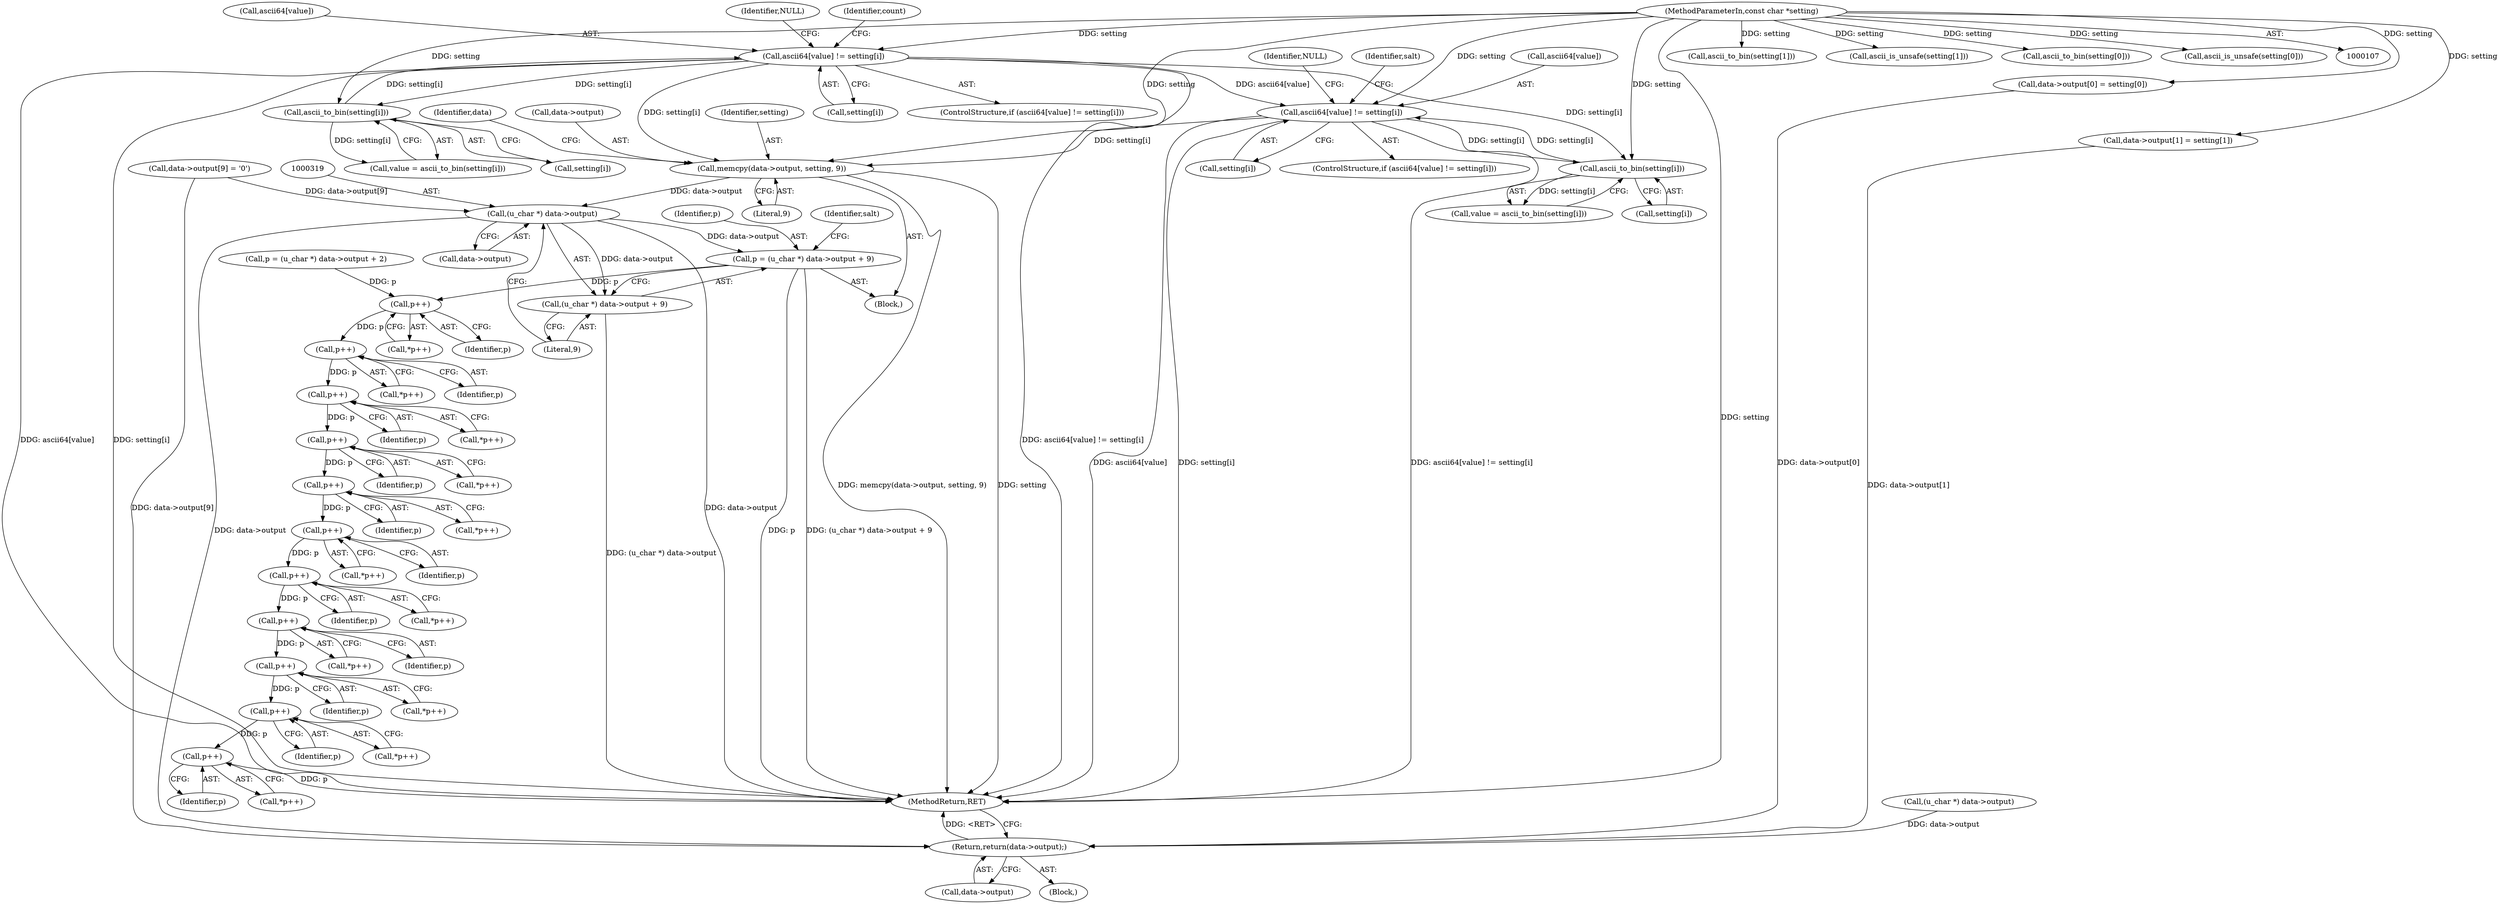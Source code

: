 digraph "0_php_aab49e934de1fff046e659cbec46e3d053b41c34@API" {
"1000302" [label="(Call,memcpy(data->output, setting, 9))"];
"1000233" [label="(Call,ascii64[value] != setting[i])"];
"1000188" [label="(Call,ascii64[value] != setting[i])"];
"1000183" [label="(Call,ascii_to_bin(setting[i]))"];
"1000109" [label="(MethodParameterIn,const char *setting)"];
"1000228" [label="(Call,ascii_to_bin(setting[i]))"];
"1000318" [label="(Call,(u_char *) data->output)"];
"1000315" [label="(Call,p = (u_char *) data->output + 9)"];
"1000403" [label="(Call,p++)"];
"1000414" [label="(Call,p++)"];
"1000425" [label="(Call,p++)"];
"1000436" [label="(Call,p++)"];
"1000456" [label="(Call,p++)"];
"1000467" [label="(Call,p++)"];
"1000478" [label="(Call,p++)"];
"1000489" [label="(Call,p++)"];
"1000503" [label="(Call,p++)"];
"1000514" [label="(Call,p++)"];
"1000525" [label="(Call,p++)"];
"1000317" [label="(Call,(u_char *) data->output + 9)"];
"1000536" [label="(Return,return(data->output);)"];
"1000457" [label="(Identifier,p)"];
"1000479" [label="(Identifier,p)"];
"1000306" [label="(Identifier,setting)"];
"1000189" [label="(Call,ascii64[value])"];
"1000228" [label="(Call,ascii_to_bin(setting[i]))"];
"1000372" [label="(Call,p = (u_char *) data->output + 2)"];
"1000467" [label="(Call,p++)"];
"1000315" [label="(Call,p = (u_char *) data->output + 9)"];
"1000316" [label="(Identifier,p)"];
"1000234" [label="(Call,ascii64[value])"];
"1000414" [label="(Call,p++)"];
"1000524" [label="(Call,*p++)"];
"1000318" [label="(Call,(u_char *) data->output)"];
"1000229" [label="(Call,setting[i])"];
"1000109" [label="(MethodParameterIn,const char *setting)"];
"1000196" [label="(Identifier,NULL)"];
"1000402" [label="(Call,*p++)"];
"1000426" [label="(Identifier,p)"];
"1000466" [label="(Call,*p++)"];
"1000302" [label="(Call,memcpy(data->output, setting, 9))"];
"1000345" [label="(Call,ascii_to_bin(setting[1]))"];
"1000320" [label="(Call,data->output)"];
"1000489" [label="(Call,p++)"];
"1000504" [label="(Identifier,p)"];
"1000515" [label="(Identifier,p)"];
"1000526" [label="(Identifier,p)"];
"1000226" [label="(Call,value = ascii_to_bin(setting[i]))"];
"1000413" [label="(Call,*p++)"];
"1000488" [label="(Call,*p++)"];
"1000307" [label="(Literal,9)"];
"1000311" [label="(Identifier,data)"];
"1000233" [label="(Call,ascii64[value] != setting[i])"];
"1000503" [label="(Call,p++)"];
"1000237" [label="(Call,setting[i])"];
"1000477" [label="(Call,*p++)"];
"1000192" [label="(Call,setting[i])"];
"1000323" [label="(Literal,9)"];
"1000241" [label="(Identifier,NULL)"];
"1000354" [label="(Call,data->output[0] = setting[0])"];
"1000317" [label="(Call,(u_char *) data->output + 9)"];
"1000187" [label="(ControlStructure,if (ascii64[value] != setting[i]))"];
"1000437" [label="(Identifier,p)"];
"1000537" [label="(Call,data->output)"];
"1000514" [label="(Call,p++)"];
"1000181" [label="(Call,value = ascii_to_bin(setting[i]))"];
"1000308" [label="(Call,data->output[9] = '\0')"];
"1000536" [label="(Return,return(data->output);)"];
"1000435" [label="(Call,*p++)"];
"1000111" [label="(Block,)"];
"1000404" [label="(Identifier,p)"];
"1000243" [label="(Identifier,salt)"];
"1000335" [label="(Call,ascii_is_unsafe(setting[1]))"];
"1000425" [label="(Call,p++)"];
"1000478" [label="(Call,p++)"];
"1000363" [label="(Call,data->output[1] = setting[1])"];
"1000424" [label="(Call,*p++)"];
"1000436" [label="(Call,p++)"];
"1000232" [label="(ControlStructure,if (ascii64[value] != setting[i]))"];
"1000382" [label="(Identifier,salt)"];
"1000525" [label="(Call,p++)"];
"1000165" [label="(Block,)"];
"1000455" [label="(Call,*p++)"];
"1000540" [label="(MethodReturn,RET)"];
"1000198" [label="(Identifier,count)"];
"1000456" [label="(Call,p++)"];
"1000303" [label="(Call,data->output)"];
"1000350" [label="(Call,ascii_to_bin(setting[0]))"];
"1000375" [label="(Call,(u_char *) data->output)"];
"1000184" [label="(Call,setting[i])"];
"1000468" [label="(Identifier,p)"];
"1000490" [label="(Identifier,p)"];
"1000183" [label="(Call,ascii_to_bin(setting[i]))"];
"1000415" [label="(Identifier,p)"];
"1000513" [label="(Call,*p++)"];
"1000502" [label="(Call,*p++)"];
"1000188" [label="(Call,ascii64[value] != setting[i])"];
"1000331" [label="(Call,ascii_is_unsafe(setting[0]))"];
"1000403" [label="(Call,p++)"];
"1000302" -> "1000165"  [label="AST: "];
"1000302" -> "1000307"  [label="CFG: "];
"1000303" -> "1000302"  [label="AST: "];
"1000306" -> "1000302"  [label="AST: "];
"1000307" -> "1000302"  [label="AST: "];
"1000311" -> "1000302"  [label="CFG: "];
"1000302" -> "1000540"  [label="DDG: setting"];
"1000302" -> "1000540"  [label="DDG: memcpy(data->output, setting, 9)"];
"1000233" -> "1000302"  [label="DDG: setting[i]"];
"1000188" -> "1000302"  [label="DDG: setting[i]"];
"1000109" -> "1000302"  [label="DDG: setting"];
"1000302" -> "1000318"  [label="DDG: data->output"];
"1000233" -> "1000232"  [label="AST: "];
"1000233" -> "1000237"  [label="CFG: "];
"1000234" -> "1000233"  [label="AST: "];
"1000237" -> "1000233"  [label="AST: "];
"1000241" -> "1000233"  [label="CFG: "];
"1000243" -> "1000233"  [label="CFG: "];
"1000233" -> "1000540"  [label="DDG: setting[i]"];
"1000233" -> "1000540"  [label="DDG: ascii64[value] != setting[i]"];
"1000233" -> "1000540"  [label="DDG: ascii64[value]"];
"1000233" -> "1000228"  [label="DDG: setting[i]"];
"1000188" -> "1000233"  [label="DDG: ascii64[value]"];
"1000228" -> "1000233"  [label="DDG: setting[i]"];
"1000109" -> "1000233"  [label="DDG: setting"];
"1000188" -> "1000187"  [label="AST: "];
"1000188" -> "1000192"  [label="CFG: "];
"1000189" -> "1000188"  [label="AST: "];
"1000192" -> "1000188"  [label="AST: "];
"1000196" -> "1000188"  [label="CFG: "];
"1000198" -> "1000188"  [label="CFG: "];
"1000188" -> "1000540"  [label="DDG: ascii64[value] != setting[i]"];
"1000188" -> "1000540"  [label="DDG: ascii64[value]"];
"1000188" -> "1000540"  [label="DDG: setting[i]"];
"1000188" -> "1000183"  [label="DDG: setting[i]"];
"1000183" -> "1000188"  [label="DDG: setting[i]"];
"1000109" -> "1000188"  [label="DDG: setting"];
"1000188" -> "1000228"  [label="DDG: setting[i]"];
"1000183" -> "1000181"  [label="AST: "];
"1000183" -> "1000184"  [label="CFG: "];
"1000184" -> "1000183"  [label="AST: "];
"1000181" -> "1000183"  [label="CFG: "];
"1000183" -> "1000181"  [label="DDG: setting[i]"];
"1000109" -> "1000183"  [label="DDG: setting"];
"1000109" -> "1000107"  [label="AST: "];
"1000109" -> "1000540"  [label="DDG: setting"];
"1000109" -> "1000228"  [label="DDG: setting"];
"1000109" -> "1000331"  [label="DDG: setting"];
"1000109" -> "1000335"  [label="DDG: setting"];
"1000109" -> "1000345"  [label="DDG: setting"];
"1000109" -> "1000350"  [label="DDG: setting"];
"1000109" -> "1000354"  [label="DDG: setting"];
"1000109" -> "1000363"  [label="DDG: setting"];
"1000228" -> "1000226"  [label="AST: "];
"1000228" -> "1000229"  [label="CFG: "];
"1000229" -> "1000228"  [label="AST: "];
"1000226" -> "1000228"  [label="CFG: "];
"1000228" -> "1000226"  [label="DDG: setting[i]"];
"1000318" -> "1000317"  [label="AST: "];
"1000318" -> "1000320"  [label="CFG: "];
"1000319" -> "1000318"  [label="AST: "];
"1000320" -> "1000318"  [label="AST: "];
"1000323" -> "1000318"  [label="CFG: "];
"1000318" -> "1000540"  [label="DDG: data->output"];
"1000318" -> "1000315"  [label="DDG: data->output"];
"1000318" -> "1000317"  [label="DDG: data->output"];
"1000308" -> "1000318"  [label="DDG: data->output[9]"];
"1000318" -> "1000536"  [label="DDG: data->output"];
"1000315" -> "1000165"  [label="AST: "];
"1000315" -> "1000317"  [label="CFG: "];
"1000316" -> "1000315"  [label="AST: "];
"1000317" -> "1000315"  [label="AST: "];
"1000382" -> "1000315"  [label="CFG: "];
"1000315" -> "1000540"  [label="DDG: p"];
"1000315" -> "1000540"  [label="DDG: (u_char *) data->output + 9"];
"1000315" -> "1000403"  [label="DDG: p"];
"1000403" -> "1000402"  [label="AST: "];
"1000403" -> "1000404"  [label="CFG: "];
"1000404" -> "1000403"  [label="AST: "];
"1000402" -> "1000403"  [label="CFG: "];
"1000372" -> "1000403"  [label="DDG: p"];
"1000403" -> "1000414"  [label="DDG: p"];
"1000414" -> "1000413"  [label="AST: "];
"1000414" -> "1000415"  [label="CFG: "];
"1000415" -> "1000414"  [label="AST: "];
"1000413" -> "1000414"  [label="CFG: "];
"1000414" -> "1000425"  [label="DDG: p"];
"1000425" -> "1000424"  [label="AST: "];
"1000425" -> "1000426"  [label="CFG: "];
"1000426" -> "1000425"  [label="AST: "];
"1000424" -> "1000425"  [label="CFG: "];
"1000425" -> "1000436"  [label="DDG: p"];
"1000436" -> "1000435"  [label="AST: "];
"1000436" -> "1000437"  [label="CFG: "];
"1000437" -> "1000436"  [label="AST: "];
"1000435" -> "1000436"  [label="CFG: "];
"1000436" -> "1000456"  [label="DDG: p"];
"1000456" -> "1000455"  [label="AST: "];
"1000456" -> "1000457"  [label="CFG: "];
"1000457" -> "1000456"  [label="AST: "];
"1000455" -> "1000456"  [label="CFG: "];
"1000456" -> "1000467"  [label="DDG: p"];
"1000467" -> "1000466"  [label="AST: "];
"1000467" -> "1000468"  [label="CFG: "];
"1000468" -> "1000467"  [label="AST: "];
"1000466" -> "1000467"  [label="CFG: "];
"1000467" -> "1000478"  [label="DDG: p"];
"1000478" -> "1000477"  [label="AST: "];
"1000478" -> "1000479"  [label="CFG: "];
"1000479" -> "1000478"  [label="AST: "];
"1000477" -> "1000478"  [label="CFG: "];
"1000478" -> "1000489"  [label="DDG: p"];
"1000489" -> "1000488"  [label="AST: "];
"1000489" -> "1000490"  [label="CFG: "];
"1000490" -> "1000489"  [label="AST: "];
"1000488" -> "1000489"  [label="CFG: "];
"1000489" -> "1000503"  [label="DDG: p"];
"1000503" -> "1000502"  [label="AST: "];
"1000503" -> "1000504"  [label="CFG: "];
"1000504" -> "1000503"  [label="AST: "];
"1000502" -> "1000503"  [label="CFG: "];
"1000503" -> "1000514"  [label="DDG: p"];
"1000514" -> "1000513"  [label="AST: "];
"1000514" -> "1000515"  [label="CFG: "];
"1000515" -> "1000514"  [label="AST: "];
"1000513" -> "1000514"  [label="CFG: "];
"1000514" -> "1000525"  [label="DDG: p"];
"1000525" -> "1000524"  [label="AST: "];
"1000525" -> "1000526"  [label="CFG: "];
"1000526" -> "1000525"  [label="AST: "];
"1000524" -> "1000525"  [label="CFG: "];
"1000525" -> "1000540"  [label="DDG: p"];
"1000317" -> "1000323"  [label="CFG: "];
"1000323" -> "1000317"  [label="AST: "];
"1000317" -> "1000540"  [label="DDG: (u_char *) data->output"];
"1000536" -> "1000111"  [label="AST: "];
"1000536" -> "1000537"  [label="CFG: "];
"1000537" -> "1000536"  [label="AST: "];
"1000540" -> "1000536"  [label="CFG: "];
"1000536" -> "1000540"  [label="DDG: <RET>"];
"1000308" -> "1000536"  [label="DDG: data->output[9]"];
"1000375" -> "1000536"  [label="DDG: data->output"];
"1000363" -> "1000536"  [label="DDG: data->output[1]"];
"1000354" -> "1000536"  [label="DDG: data->output[0]"];
}
